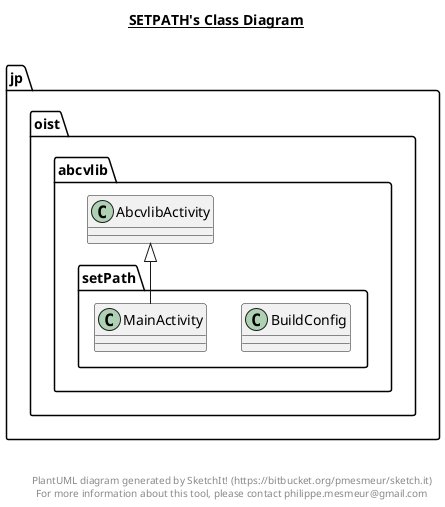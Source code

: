 @startuml

title __SETPATH's Class Diagram__\n

  namespace jp.oist.abcvlib.setPath {
    class jp.oist.abcvlib.setPath.BuildConfig {
    }
  }
  

  namespace jp.oist.abcvlib.setPath {
    class jp.oist.abcvlib.setPath.MainActivity {
    }
  }
  

  jp.oist.abcvlib.setPath.MainActivity -up-|> jp.oist.abcvlib.AbcvlibActivity


right footer


PlantUML diagram generated by SketchIt! (https://bitbucket.org/pmesmeur/sketch.it)
For more information about this tool, please contact philippe.mesmeur@gmail.com
endfooter

@enduml
